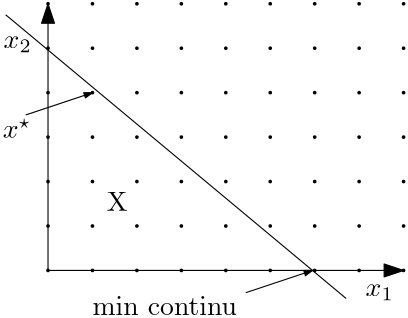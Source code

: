 <?xml version="1.0"?>
<!DOCTYPE ipe SYSTEM "ipe.dtd">
<ipe version="70206" creator="Ipe 7.2.7">
<info created="D:20200220153405" modified="D:20200220153405"/>
<ipestyle name="basic">
<symbol name="arrow/arc(spx)">
<path stroke="sym-stroke" fill="sym-stroke" pen="sym-pen">
0 0 m
-1 0.333 l
-1 -0.333 l
h
</path>
</symbol>
<symbol name="arrow/farc(spx)">
<path stroke="sym-stroke" fill="white" pen="sym-pen">
0 0 m
-1 0.333 l
-1 -0.333 l
h
</path>
</symbol>
<symbol name="arrow/ptarc(spx)">
<path stroke="sym-stroke" fill="sym-stroke" pen="sym-pen">
0 0 m
-1 0.333 l
-0.8 0 l
-1 -0.333 l
h
</path>
</symbol>
<symbol name="arrow/fptarc(spx)">
<path stroke="sym-stroke" fill="white" pen="sym-pen">
0 0 m
-1 0.333 l
-0.8 0 l
-1 -0.333 l
h
</path>
</symbol>
<symbol name="mark/circle(sx)" transformations="translations">
<path fill="sym-stroke">
0.6 0 0 0.6 0 0 e
0.4 0 0 0.4 0 0 e
</path>
</symbol>
<symbol name="mark/disk(sx)" transformations="translations">
<path fill="sym-stroke">
0.6 0 0 0.6 0 0 e
</path>
</symbol>
<symbol name="mark/fdisk(sfx)" transformations="translations">
<group>
<path fill="sym-fill">
0.5 0 0 0.5 0 0 e
</path>
<path fill="sym-stroke" fillrule="eofill">
0.6 0 0 0.6 0 0 e
0.4 0 0 0.4 0 0 e
</path>
</group>
</symbol>
<symbol name="mark/box(sx)" transformations="translations">
<path fill="sym-stroke" fillrule="eofill">
-0.6 -0.6 m
0.6 -0.6 l
0.6 0.6 l
-0.6 0.6 l
h
-0.4 -0.4 m
0.4 -0.4 l
0.4 0.4 l
-0.4 0.4 l
h
</path>
</symbol>
<symbol name="mark/square(sx)" transformations="translations">
<path fill="sym-stroke">
-0.6 -0.6 m
0.6 -0.6 l
0.6 0.6 l
-0.6 0.6 l
h
</path>
</symbol>
<symbol name="mark/fsquare(sfx)" transformations="translations">
<group>
<path fill="sym-fill">
-0.5 -0.5 m
0.5 -0.5 l
0.5 0.5 l
-0.5 0.5 l
h
</path>
<path fill="sym-stroke" fillrule="eofill">
-0.6 -0.6 m
0.6 -0.6 l
0.6 0.6 l
-0.6 0.6 l
h
-0.4 -0.4 m
0.4 -0.4 l
0.4 0.4 l
-0.4 0.4 l
h
</path>
</group>
</symbol>
<symbol name="mark/cross(sx)" transformations="translations">
<group>
<path fill="sym-stroke">
-0.43 -0.57 m
0.57 0.43 l
0.43 0.57 l
-0.57 -0.43 l
h
</path>
<path fill="sym-stroke">
-0.43 0.57 m
0.57 -0.43 l
0.43 -0.57 l
-0.57 0.43 l
h
</path>
</group>
</symbol>
<symbol name="arrow/fnormal(spx)">
<path stroke="sym-stroke" fill="white" pen="sym-pen">
0 0 m
-1 0.333 l
-1 -0.333 l
h
</path>
</symbol>
<symbol name="arrow/pointed(spx)">
<path stroke="sym-stroke" fill="sym-stroke" pen="sym-pen">
0 0 m
-1 0.333 l
-0.8 0 l
-1 -0.333 l
h
</path>
</symbol>
<symbol name="arrow/fpointed(spx)">
<path stroke="sym-stroke" fill="white" pen="sym-pen">
0 0 m
-1 0.333 l
-0.8 0 l
-1 -0.333 l
h
</path>
</symbol>
<symbol name="arrow/linear(spx)">
<path stroke="sym-stroke" pen="sym-pen">
-1 0.333 m
0 0 l
-1 -0.333 l
</path>
</symbol>
<symbol name="arrow/fdouble(spx)">
<path stroke="sym-stroke" fill="white" pen="sym-pen">
0 0 m
-1 0.333 l
-1 -0.333 l
h
-1 0 m
-2 0.333 l
-2 -0.333 l
h
</path>
</symbol>
<symbol name="arrow/double(spx)">
<path stroke="sym-stroke" fill="sym-stroke" pen="sym-pen">
0 0 m
-1 0.333 l
-1 -0.333 l
h
-1 0 m
-2 0.333 l
-2 -0.333 l
h
</path>
</symbol>
<pen name="heavier" value="0.8"/>
<pen name="fat" value="1.2"/>
<pen name="ultrafat" value="2"/>
<symbolsize name="large" value="5"/>
<symbolsize name="small" value="2"/>
<symbolsize name="tiny" value="1.1"/>
<arrowsize name="large" value="10"/>
<arrowsize name="small" value="5"/>
<arrowsize name="tiny" value="3"/>
<color name="red" value="1 0 0"/>
<color name="green" value="0 1 0"/>
<color name="blue" value="0 0 1"/>
<color name="yellow" value="1 1 0"/>
<color name="orange" value="1 0.647 0"/>
<color name="gold" value="1 0.843 0"/>
<color name="purple" value="0.627 0.125 0.941"/>
<color name="gray" value="0.745"/>
<color name="brown" value="0.647 0.165 0.165"/>
<color name="navy" value="0 0 0.502"/>
<color name="pink" value="1 0.753 0.796"/>
<color name="seagreen" value="0.18 0.545 0.341"/>
<color name="turquoise" value="0.251 0.878 0.816"/>
<color name="violet" value="0.933 0.51 0.933"/>
<color name="darkblue" value="0 0 0.545"/>
<color name="darkcyan" value="0 0.545 0.545"/>
<color name="darkgray" value="0.663"/>
<color name="darkgreen" value="0 0.392 0"/>
<color name="darkmagenta" value="0.545 0 0.545"/>
<color name="darkorange" value="1 0.549 0"/>
<color name="darkred" value="0.545 0 0"/>
<color name="lightblue" value="0.678 0.847 0.902"/>
<color name="lightcyan" value="0.878 1 1"/>
<color name="lightgray" value="0.827"/>
<color name="lightgreen" value="0.565 0.933 0.565"/>
<color name="lightyellow" value="1 1 0.878"/>
<dashstyle name="dashed" value="[4] 0"/>
<dashstyle name="dotted" value="[1 3] 0"/>
<dashstyle name="dash dotted" value="[4 2 1 2] 0"/>
<dashstyle name="dash dot dotted" value="[4 2 1 2 1 2] 0"/>
<textsize name="large" value="\large"/>
<textsize name="Large" value="\Large"/>
<textsize name="LARGE" value="\LARGE"/>
<textsize name="huge" value="\huge"/>
<textsize name="Huge" value="\Huge"/>
<textsize name="small" value="\small"/>
<textsize name="footnote" value="\footnotesize"/>
<textsize name="tiny" value="\tiny"/>
<textstyle name="center" begin="\begin{center}" end="\end{center}"/>
<textstyle name="itemize" begin="\begin{itemize}" end="\end{itemize}"/>
<textstyle name="item" begin="\begin{itemize}\item{}" end="\end{itemize}"/>
<gridsize name="4 pts" value="4"/>
<gridsize name="8 pts (~3 mm)" value="8"/>
<gridsize name="16 pts (~6 mm)" value="16"/>
<gridsize name="32 pts (~12 mm)" value="32"/>
<gridsize name="10 pts (~3.5 mm)" value="10"/>
<gridsize name="20 pts (~7 mm)" value="20"/>
<gridsize name="14 pts (~5 mm)" value="14"/>
<gridsize name="28 pts (~10 mm)" value="28"/>
<gridsize name="56 pts (~20 mm)" value="56"/>
<anglesize name="90 deg" value="90"/>
<anglesize name="60 deg" value="60"/>
<anglesize name="45 deg" value="45"/>
<anglesize name="30 deg" value="30"/>
<anglesize name="22.5 deg" value="22.5"/>
<opacity name="10%" value="0.1"/>
<opacity name="30%" value="0.3"/>
<opacity name="50%" value="0.5"/>
<opacity name="75%" value="0.75"/>
<tiling name="falling" angle="-60" step="4" width="1"/>
<tiling name="rising" angle="30" step="4" width="1"/>
</ipestyle>
<page>
<layer name="alpha"/>
<layer name="beta"/>
<layer name="gamma"/>
<layer name="delta"/>
<view layers="alpha beta gamma" active="gamma"/>
<view layers="alpha beta gamma delta" active="delta"/>
<path layer="alpha" stroke="black" arrow="normal/normal">
192 640 m
320 640 l
</path>
<path stroke="black" arrow="normal/normal">
192 640 m
192 736 l
</path>
<text matrix="1 0 0 1 2.31998 6.72795" transformations="translations" pos="304 624" stroke="black" type="label" width="10.163" height="4.294" depth="1.49" valign="baseline" style="math">x_1</text>
<text matrix="1 0 0 1 -128 96" transformations="translations" pos="304 624" stroke="black" type="label" width="10.163" height="4.294" depth="1.49" valign="baseline" style="math">x_2</text>
<group layer="beta">
<use name="mark/disk(sx)" pos="192 640" size="tiny" stroke="black"/>
<use name="mark/disk(sx)" pos="192 656" size="tiny" stroke="black"/>
<use name="mark/disk(sx)" pos="192 672" size="tiny" stroke="black"/>
<use name="mark/disk(sx)" pos="192 688" size="tiny" stroke="black"/>
<use name="mark/disk(sx)" pos="192 704" size="tiny" stroke="black"/>
<use name="mark/disk(sx)" pos="192 720" size="tiny" stroke="black"/>
<use name="mark/disk(sx)" pos="192 736" size="tiny" stroke="black"/>
</group>
<group matrix="1 0 0 1 16 0">
<use name="mark/disk(sx)" pos="192 640" size="tiny" stroke="black"/>
<use name="mark/disk(sx)" pos="192 656" size="tiny" stroke="black"/>
<use name="mark/disk(sx)" pos="192 672" size="tiny" stroke="black"/>
<use name="mark/disk(sx)" pos="192 688" size="tiny" stroke="black"/>
<use name="mark/disk(sx)" pos="192 704" size="tiny" stroke="black"/>
<use name="mark/disk(sx)" pos="192 720" size="tiny" stroke="black"/>
<use name="mark/disk(sx)" pos="192 736" size="tiny" stroke="black"/>
</group>
<group matrix="1 0 0 1 32 0">
<use name="mark/disk(sx)" pos="192 640" size="tiny" stroke="black"/>
<use name="mark/disk(sx)" pos="192 656" size="tiny" stroke="black"/>
<use name="mark/disk(sx)" pos="192 672" size="tiny" stroke="black"/>
<use name="mark/disk(sx)" pos="192 688" size="tiny" stroke="black"/>
<use name="mark/disk(sx)" pos="192 704" size="tiny" stroke="black"/>
<use name="mark/disk(sx)" pos="192 720" size="tiny" stroke="black"/>
<use name="mark/disk(sx)" pos="192 736" size="tiny" stroke="black"/>
</group>
<group matrix="1 0 0 1 48 0">
<use name="mark/disk(sx)" pos="192 640" size="tiny" stroke="black"/>
<use name="mark/disk(sx)" pos="192 656" size="tiny" stroke="black"/>
<use name="mark/disk(sx)" pos="192 672" size="tiny" stroke="black"/>
<use name="mark/disk(sx)" pos="192 688" size="tiny" stroke="black"/>
<use name="mark/disk(sx)" pos="192 704" size="tiny" stroke="black"/>
<use name="mark/disk(sx)" pos="192 720" size="tiny" stroke="black"/>
<use name="mark/disk(sx)" pos="192 736" size="tiny" stroke="black"/>
</group>
<group matrix="1 0 0 1 64 0">
<use name="mark/disk(sx)" pos="192 640" size="tiny" stroke="black"/>
<use name="mark/disk(sx)" pos="192 656" size="tiny" stroke="black"/>
<use name="mark/disk(sx)" pos="192 672" size="tiny" stroke="black"/>
<use name="mark/disk(sx)" pos="192 688" size="tiny" stroke="black"/>
<use name="mark/disk(sx)" pos="192 704" size="tiny" stroke="black"/>
<use name="mark/disk(sx)" pos="192 720" size="tiny" stroke="black"/>
<use name="mark/disk(sx)" pos="192 736" size="tiny" stroke="black"/>
</group>
<group matrix="1 0 0 1 80 0">
<use name="mark/disk(sx)" pos="192 640" size="tiny" stroke="black"/>
<use name="mark/disk(sx)" pos="192 656" size="tiny" stroke="black"/>
<use name="mark/disk(sx)" pos="192 672" size="tiny" stroke="black"/>
<use name="mark/disk(sx)" pos="192 688" size="tiny" stroke="black"/>
<use name="mark/disk(sx)" pos="192 704" size="tiny" stroke="black"/>
<use name="mark/disk(sx)" pos="192 720" size="tiny" stroke="black"/>
<use name="mark/disk(sx)" pos="192 736" size="tiny" stroke="black"/>
</group>
<group matrix="1 0 0 1 96 0">
<use name="mark/disk(sx)" pos="192 640" size="tiny" stroke="black"/>
<use name="mark/disk(sx)" pos="192 656" size="tiny" stroke="black"/>
<use name="mark/disk(sx)" pos="192 672" size="tiny" stroke="black"/>
<use name="mark/disk(sx)" pos="192 688" size="tiny" stroke="black"/>
<use name="mark/disk(sx)" pos="192 704" size="tiny" stroke="black"/>
<use name="mark/disk(sx)" pos="192 720" size="tiny" stroke="black"/>
<use name="mark/disk(sx)" pos="192 736" size="tiny" stroke="black"/>
</group>
<group matrix="1 0 0 1 112 0">
<use name="mark/disk(sx)" pos="192 640" size="tiny" stroke="black"/>
<use name="mark/disk(sx)" pos="192 656" size="tiny" stroke="black"/>
<use name="mark/disk(sx)" pos="192 672" size="tiny" stroke="black"/>
<use name="mark/disk(sx)" pos="192 688" size="tiny" stroke="black"/>
<use name="mark/disk(sx)" pos="192 704" size="tiny" stroke="black"/>
<use name="mark/disk(sx)" pos="192 720" size="tiny" stroke="black"/>
<use name="mark/disk(sx)" pos="192 736" size="tiny" stroke="black"/>
</group>
<group matrix="1 0 0 1 128 0">
<use name="mark/disk(sx)" pos="192 640" size="tiny" stroke="black"/>
<use name="mark/disk(sx)" pos="192 656" size="tiny" stroke="black"/>
<use name="mark/disk(sx)" pos="192 672" size="tiny" stroke="black"/>
<use name="mark/disk(sx)" pos="192 688" size="tiny" stroke="black"/>
<use name="mark/disk(sx)" pos="192 704" size="tiny" stroke="black"/>
<use name="mark/disk(sx)" pos="192 720" size="tiny" stroke="black"/>
<use name="mark/disk(sx)" pos="192 736" size="tiny" stroke="black"/>
</group>
<path layer="gamma" matrix="0.638325 0 0 0.638325 54.1848 221.388" stroke="black">
192 800 m
384 640 l
</path>
<path layer="delta" matrix="0.71207 0 0 0.707189 85.8302 177.611" stroke="red">
128 784 m
288 640 l
</path>
<path layer="gamma" stroke="black" arrow="normal/tiny">
184 696 m
208 704 l
</path>
<path matrix="1 0 0 1 79.2 -64" stroke="black" arrow="normal/tiny">
184 696 m
208 704 l
</path>
<text transformations="translations" pos="208 624" stroke="black" type="label" width="52.027" height="6.654" depth="0" valign="baseline">min continu</text>
<text matrix="1 0 0 1 3.71197 -0.231998" transformations="translations" pos="172 688" stroke="black" type="label" width="10.274" height="6.86" depth="0" valign="baseline" style="math">x^\star</text>
<text transformations="translations" pos="213.115 661.518" stroke="black" type="label" width="7.472" height="6.808" depth="0" valign="baseline">X</text>
</page>
</ipe>
